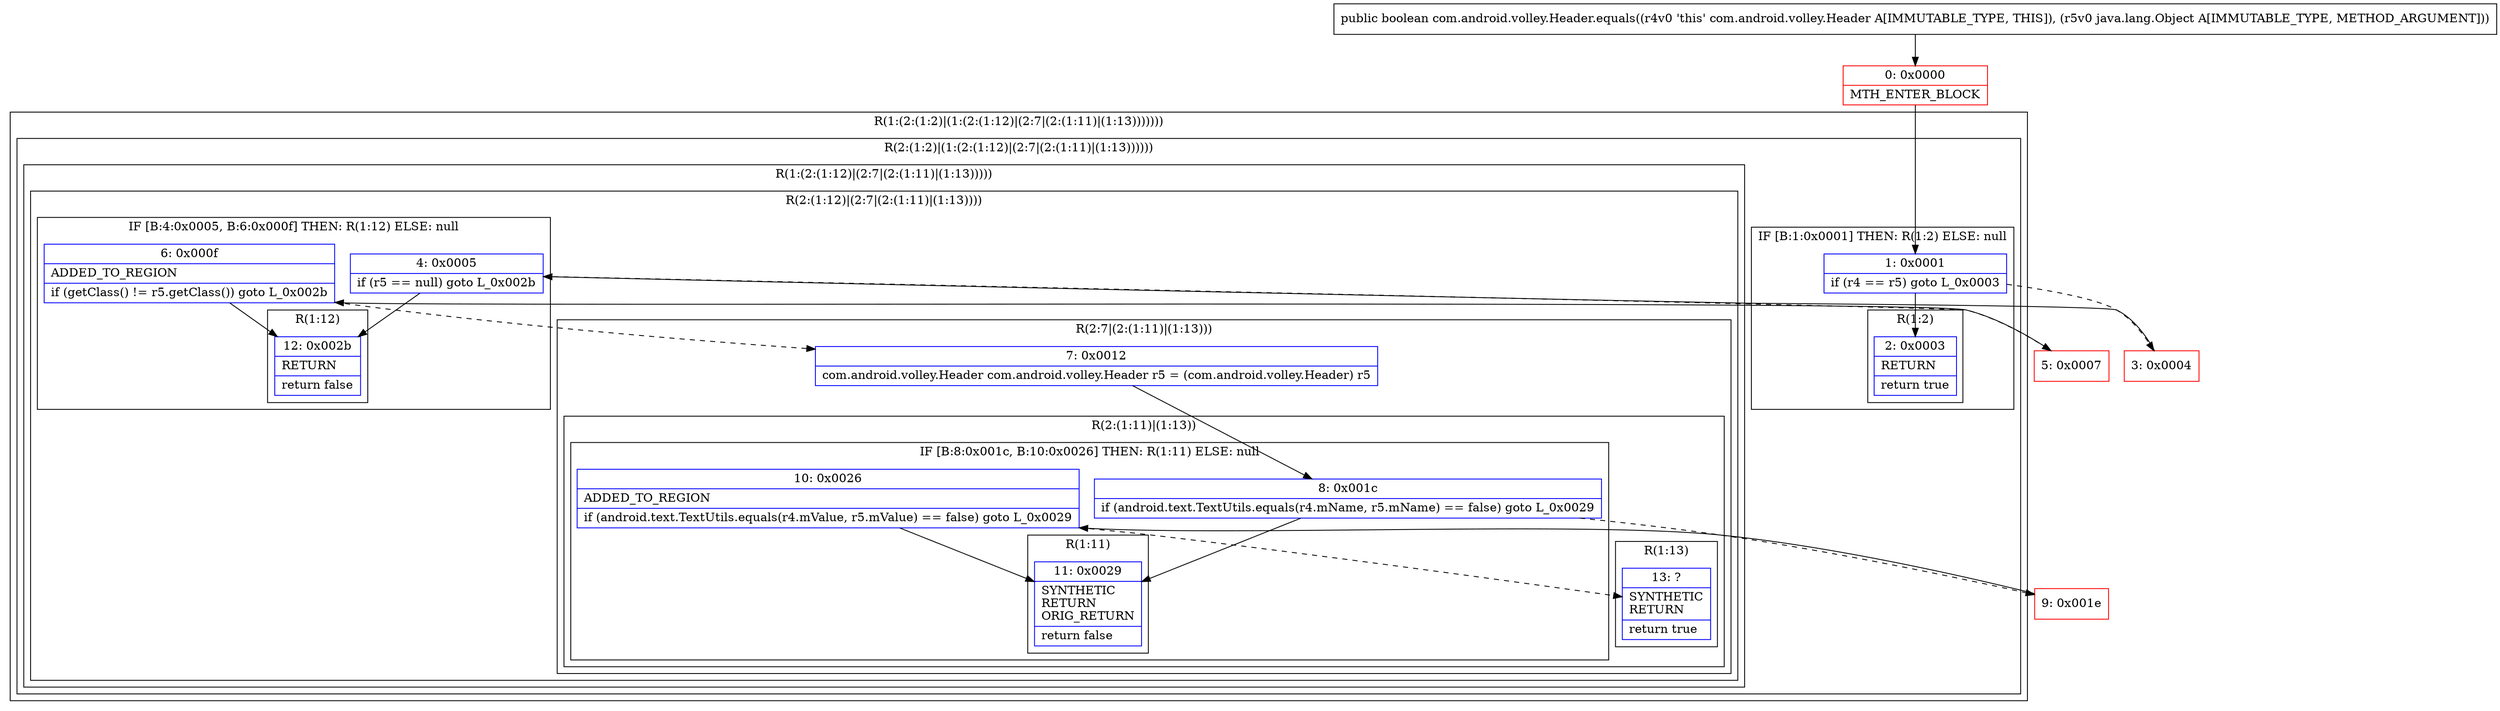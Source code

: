 digraph "CFG forcom.android.volley.Header.equals(Ljava\/lang\/Object;)Z" {
subgraph cluster_Region_773677007 {
label = "R(1:(2:(1:2)|(1:(2:(1:12)|(2:7|(2:(1:11)|(1:13)))))))";
node [shape=record,color=blue];
subgraph cluster_Region_1567043855 {
label = "R(2:(1:2)|(1:(2:(1:12)|(2:7|(2:(1:11)|(1:13))))))";
node [shape=record,color=blue];
subgraph cluster_IfRegion_2031392565 {
label = "IF [B:1:0x0001] THEN: R(1:2) ELSE: null";
node [shape=record,color=blue];
Node_1 [shape=record,label="{1\:\ 0x0001|if (r4 == r5) goto L_0x0003\l}"];
subgraph cluster_Region_773999370 {
label = "R(1:2)";
node [shape=record,color=blue];
Node_2 [shape=record,label="{2\:\ 0x0003|RETURN\l|return true\l}"];
}
}
subgraph cluster_Region_1787140646 {
label = "R(1:(2:(1:12)|(2:7|(2:(1:11)|(1:13)))))";
node [shape=record,color=blue];
subgraph cluster_Region_244195632 {
label = "R(2:(1:12)|(2:7|(2:(1:11)|(1:13))))";
node [shape=record,color=blue];
subgraph cluster_IfRegion_1400812267 {
label = "IF [B:4:0x0005, B:6:0x000f] THEN: R(1:12) ELSE: null";
node [shape=record,color=blue];
Node_4 [shape=record,label="{4\:\ 0x0005|if (r5 == null) goto L_0x002b\l}"];
Node_6 [shape=record,label="{6\:\ 0x000f|ADDED_TO_REGION\l|if (getClass() != r5.getClass()) goto L_0x002b\l}"];
subgraph cluster_Region_1874385301 {
label = "R(1:12)";
node [shape=record,color=blue];
Node_12 [shape=record,label="{12\:\ 0x002b|RETURN\l|return false\l}"];
}
}
subgraph cluster_Region_1471085068 {
label = "R(2:7|(2:(1:11)|(1:13)))";
node [shape=record,color=blue];
Node_7 [shape=record,label="{7\:\ 0x0012|com.android.volley.Header com.android.volley.Header r5 = (com.android.volley.Header) r5\l}"];
subgraph cluster_Region_690633454 {
label = "R(2:(1:11)|(1:13))";
node [shape=record,color=blue];
subgraph cluster_IfRegion_759923026 {
label = "IF [B:8:0x001c, B:10:0x0026] THEN: R(1:11) ELSE: null";
node [shape=record,color=blue];
Node_8 [shape=record,label="{8\:\ 0x001c|if (android.text.TextUtils.equals(r4.mName, r5.mName) == false) goto L_0x0029\l}"];
Node_10 [shape=record,label="{10\:\ 0x0026|ADDED_TO_REGION\l|if (android.text.TextUtils.equals(r4.mValue, r5.mValue) == false) goto L_0x0029\l}"];
subgraph cluster_Region_1456609626 {
label = "R(1:11)";
node [shape=record,color=blue];
Node_11 [shape=record,label="{11\:\ 0x0029|SYNTHETIC\lRETURN\lORIG_RETURN\l|return false\l}"];
}
}
subgraph cluster_Region_1889341569 {
label = "R(1:13)";
node [shape=record,color=blue];
Node_13 [shape=record,label="{13\:\ ?|SYNTHETIC\lRETURN\l|return true\l}"];
}
}
}
}
}
}
}
Node_0 [shape=record,color=red,label="{0\:\ 0x0000|MTH_ENTER_BLOCK\l}"];
Node_3 [shape=record,color=red,label="{3\:\ 0x0004}"];
Node_5 [shape=record,color=red,label="{5\:\ 0x0007}"];
Node_9 [shape=record,color=red,label="{9\:\ 0x001e}"];
MethodNode[shape=record,label="{public boolean com.android.volley.Header.equals((r4v0 'this' com.android.volley.Header A[IMMUTABLE_TYPE, THIS]), (r5v0 java.lang.Object A[IMMUTABLE_TYPE, METHOD_ARGUMENT])) }"];
MethodNode -> Node_0;
Node_1 -> Node_2;
Node_1 -> Node_3[style=dashed];
Node_4 -> Node_5[style=dashed];
Node_4 -> Node_12;
Node_6 -> Node_7[style=dashed];
Node_6 -> Node_12;
Node_7 -> Node_8;
Node_8 -> Node_9[style=dashed];
Node_8 -> Node_11;
Node_10 -> Node_11;
Node_10 -> Node_13[style=dashed];
Node_0 -> Node_1;
Node_3 -> Node_4;
Node_5 -> Node_6;
Node_9 -> Node_10;
}

